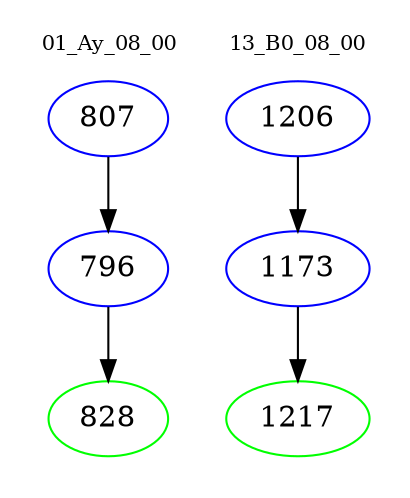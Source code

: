 digraph{
subgraph cluster_0 {
color = white
label = "01_Ay_08_00";
fontsize=10;
T0_807 [label="807", color="blue"]
T0_807 -> T0_796 [color="black"]
T0_796 [label="796", color="blue"]
T0_796 -> T0_828 [color="black"]
T0_828 [label="828", color="green"]
}
subgraph cluster_1 {
color = white
label = "13_B0_08_00";
fontsize=10;
T1_1206 [label="1206", color="blue"]
T1_1206 -> T1_1173 [color="black"]
T1_1173 [label="1173", color="blue"]
T1_1173 -> T1_1217 [color="black"]
T1_1217 [label="1217", color="green"]
}
}
